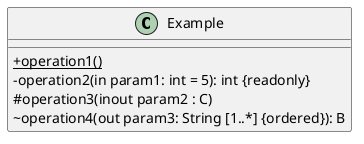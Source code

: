 @startuml
skinparam classAttributeIconSize 0
class Example{
   + {static} operation1()
   - operation2(in param1: int = 5): int {readonly}
   # operation3(inout param2 : C)
   ~ operation4(out param3: String [1..*] {ordered}): B
}
@enduml
